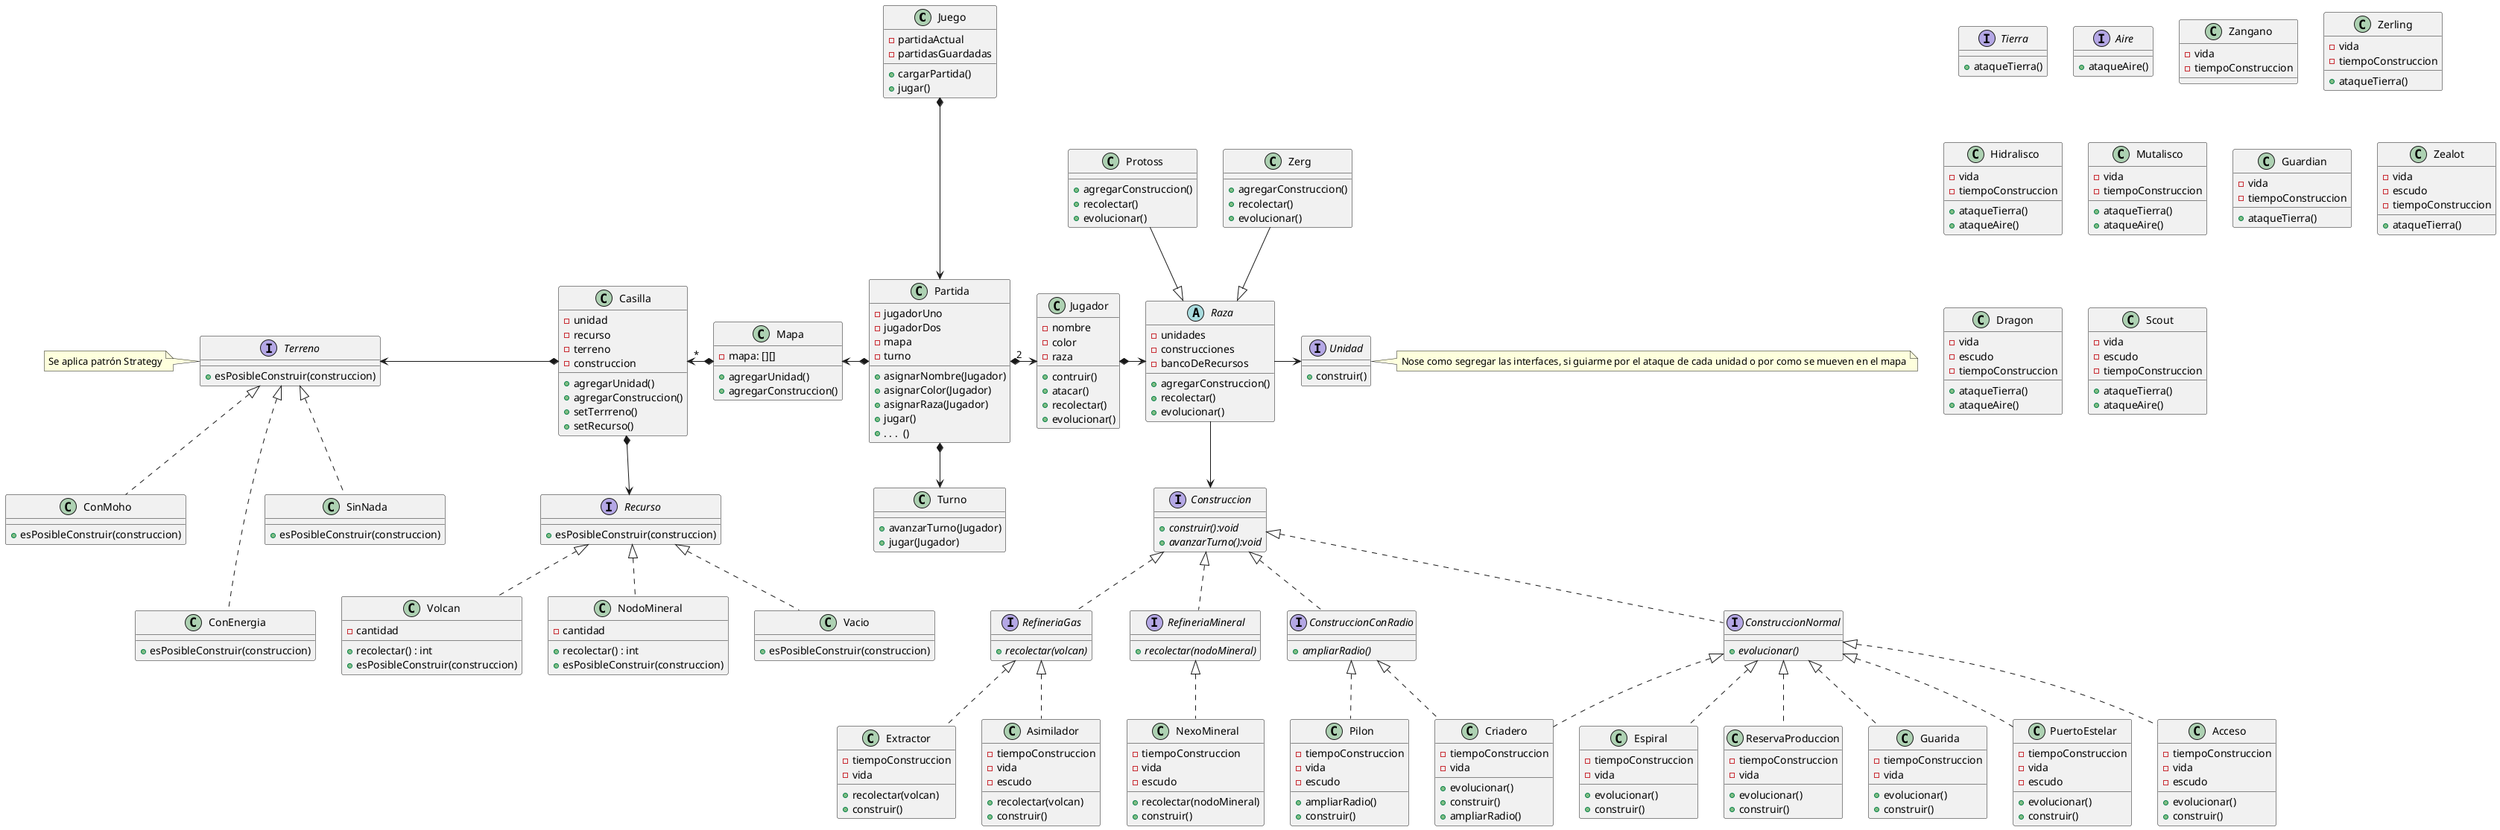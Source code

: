 @startuml
'https://plantuml.com/class-diagram

class Juego {
    - partidaActual
    - partidasGuardadas

    + cargarPartida()
    + jugar()
}

class Partida {
    - jugadorUno
    - jugadorDos
    - mapa
    - turno

    + asignarNombre(Jugador)
    + asignarColor(Jugador)
    + asignarRaza(Jugador)
    + jugar()
    + . . .  ()
}

class Jugador {
    - nombre
    - color
    - raza


    + contruir()
    + atacar()
    + recolectar()
    + evolucionar()
}

abstract class Raza {
    - unidades
    - construcciones
    - bancoDeRecursos

    + agregarConstruccion()
    + recolectar()
    + evolucionar()
}

class Zerg {
    + agregarConstruccion()
    + recolectar()
    + evolucionar()
}

class Protoss {
    + agregarConstruccion()
    + recolectar()
    + evolucionar()
}

interface Unidad {
    + construir()
}
interface Unidad
note right: Nose como segregar las interfaces, si guiarme por el ataque de cada unidad o por como se mueven en el mapa

interface Tierra {
    + ataqueTierra()
}

interface Aire {
    + ataqueAire()
}

class Zangano {
    - vida
    - tiempoConstruccion
}

class Zerling {
    - vida
    - tiempoConstruccion

    + ataqueTierra()
}

class Hidralisco {
    - vida
    - tiempoConstruccion

    +ataqueTierra()
    +ataqueAire()
}

class Mutalisco {
    - vida
    - tiempoConstruccion

    +ataqueTierra()
    +ataqueAire()
}

class Guardian {
    - vida
    - tiempoConstruccion

    +ataqueTierra()
}

class Zealot {
    - vida
    - escudo
    - tiempoConstruccion

    +ataqueTierra()
}

class Dragon {
    - vida
    - escudo
    - tiempoConstruccion

    +ataqueTierra()
    +ataqueAire()
}

class Scout {
    - vida
    - escudo
    - tiempoConstruccion

    +ataqueTierra()
    +ataqueAire()

}

interface Construccion {
    +{abstract}construir():void
    +{abstract}avanzarTurno():void

}

interface RefineriaGas {
    + {abstract}recolectar(volcan)
}

interface RefineriaMineral {
    + {abstract}recolectar(nodoMineral)
}


interface ConstruccionConRadio {
    +{abstract}ampliarRadio()
}

interface ConstruccionNormal {

    +{abstract}evolucionar()
    }

class Extractor {
    - tiempoConstruccion
    - vida
    +recolectar(volcan)
    +construir()
}

class Asimilador {
    - tiempoConstruccion
    - vida
    +recolectar(volcan)
    +construir()
    - escudo
}

class NexoMineral {
    - tiempoConstruccion
    - vida
    +recolectar(nodoMineral)
    +construir()
    - escudo
}

class Criadero {
    - tiempoConstruccion
    - vida
     +evolucionar()
     +construir()
     +ampliarRadio()
}

class Pilon {
    - tiempoConstruccion
    - vida
    +ampliarRadio()
    +construir()
    - escudo
}

class Espiral {
    - tiempoConstruccion
    - vida
    +evolucionar()
    +construir()

}

class ReservaProduccion {
    - tiempoConstruccion
    - vida
     +evolucionar()
     +construir()
}

class Guarida {
    - tiempoConstruccion
    - vida
    +evolucionar()
    +construir()

}

class PuertoEstelar {
    - tiempoConstruccion
    - vida
    +evolucionar()
    +construir()
    - escudo

}

class Acceso {
    - tiempoConstruccion
    - vida
     +evolucionar()
     +construir()
    - escudo
}

class Mapa {
    - mapa: [][]

    + agregarUnidad()
    + agregarConstruccion()
}

class Casilla {
    - unidad
    - recurso
    - terreno
    - construccion

    + agregarUnidad()
    + agregarConstruccion()
    + setTerrreno()
    + setRecurso()
}

class Vacio {
    + esPosibleConstruir(construccion)
}

interface Terreno {
    + esPosibleConstruir(construccion)
}

interface Terreno
note left: Se aplica patrón Strategy

class ConMoho {
    + esPosibleConstruir(construccion)
}

class ConEnergia {
    + esPosibleConstruir(construccion)
}

class SinNada {
    + esPosibleConstruir(construccion)
}

class Volcan {
    - cantidad
    + recolectar() : int
    + esPosibleConstruir(construccion)
}

class NodoMineral {
    - cantidad
    + recolectar() : int
    + esPosibleConstruir(construccion)
}

class Turno {

   +avanzarTurno(Jugador)
   +jugar(Jugador)

   }

interface Recurso {
    + esPosibleConstruir(construccion)
}



Juego *---> Partida
Partida "2" *-> Jugador
Mapa <-* Partida
Partida *--> Turno

Jugador *-> Raza
Raza <|-up- Zerg
Raza <|-up- Protoss

Raza -> Unidad


Raza-->Construccion


Construccion <|.. RefineriaGas
Construccion <|.. RefineriaMineral
Construccion <|.. ConstruccionConRadio
Construccion <|.. ConstruccionNormal


RefineriaGas <|.. Extractor
RefineriaGas <|.. Asimilador
RefineriaMineral <|.. NexoMineral


ConstruccionConRadio <|.. Criadero
ConstruccionConRadio <|.. Pilon


ConstruccionNormal <|.. Criadero
ConstruccionNormal <|.. Espiral
ConstruccionNormal <|.. ReservaProduccion
ConstruccionNormal <|.. Guarida
ConstruccionNormal <|.. PuertoEstelar
ConstruccionNormal <|.. Acceso


Casilla "*" <-* Mapa
Terreno <-* Casilla

Casilla *--> Recurso
Recurso <|.. Volcan
Recurso <|.. NodoMineral
Recurso <|.. Vacio

Terreno <|.. ConMoho
Terreno <|... ConEnergia
Terreno <|.. SinNada






@enduml